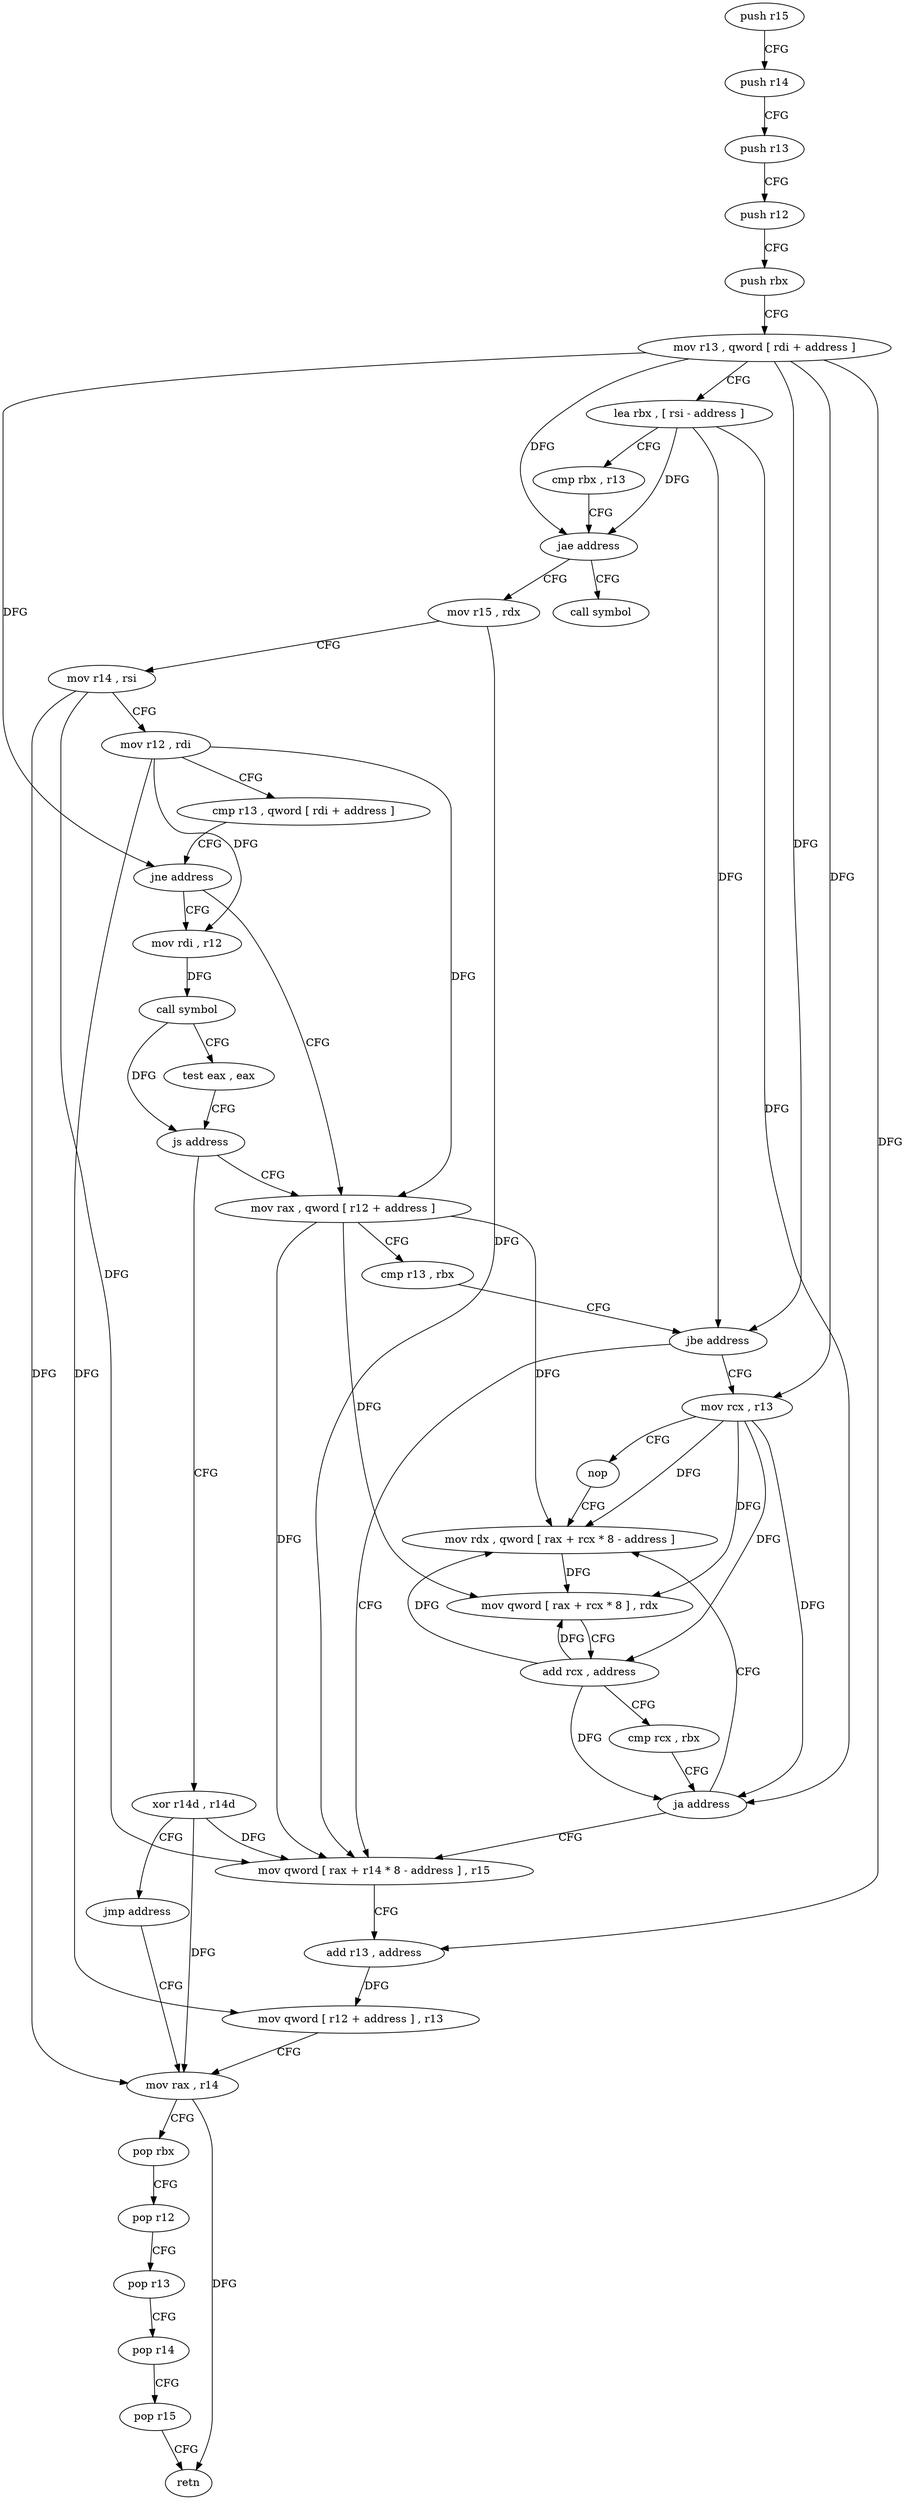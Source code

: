 digraph "func" {
"149216" [label = "push r15" ]
"149218" [label = "push r14" ]
"149220" [label = "push r13" ]
"149222" [label = "push r12" ]
"149224" [label = "push rbx" ]
"149225" [label = "mov r13 , qword [ rdi + address ]" ]
"149229" [label = "lea rbx , [ rsi - address ]" ]
"149233" [label = "cmp rbx , r13" ]
"149236" [label = "jae address" ]
"149330" [label = "call symbol" ]
"149238" [label = "mov r15 , rdx" ]
"149241" [label = "mov r14 , rsi" ]
"149244" [label = "mov r12 , rdi" ]
"149247" [label = "cmp r13 , qword [ rdi + address ]" ]
"149251" [label = "jne address" ]
"149265" [label = "mov rax , qword [ r12 + address ]" ]
"149253" [label = "mov rdi , r12" ]
"149270" [label = "cmp r13 , rbx" ]
"149273" [label = "jbe address" ]
"149298" [label = "mov qword [ rax + r14 * 8 - address ] , r15" ]
"149275" [label = "mov rcx , r13" ]
"149256" [label = "call symbol" ]
"149261" [label = "test eax , eax" ]
"149263" [label = "js address" ]
"149325" [label = "xor r14d , r14d" ]
"149303" [label = "add r13 , address" ]
"149307" [label = "mov qword [ r12 + address ] , r13" ]
"149312" [label = "mov rax , r14" ]
"149278" [label = "nop" ]
"149280" [label = "mov rdx , qword [ rax + rcx * 8 - address ]" ]
"149328" [label = "jmp address" ]
"149285" [label = "mov qword [ rax + rcx * 8 ] , rdx" ]
"149289" [label = "add rcx , address" ]
"149293" [label = "cmp rcx , rbx" ]
"149296" [label = "ja address" ]
"149315" [label = "pop rbx" ]
"149316" [label = "pop r12" ]
"149318" [label = "pop r13" ]
"149320" [label = "pop r14" ]
"149322" [label = "pop r15" ]
"149324" [label = "retn" ]
"149216" -> "149218" [ label = "CFG" ]
"149218" -> "149220" [ label = "CFG" ]
"149220" -> "149222" [ label = "CFG" ]
"149222" -> "149224" [ label = "CFG" ]
"149224" -> "149225" [ label = "CFG" ]
"149225" -> "149229" [ label = "CFG" ]
"149225" -> "149236" [ label = "DFG" ]
"149225" -> "149251" [ label = "DFG" ]
"149225" -> "149273" [ label = "DFG" ]
"149225" -> "149303" [ label = "DFG" ]
"149225" -> "149275" [ label = "DFG" ]
"149229" -> "149233" [ label = "CFG" ]
"149229" -> "149236" [ label = "DFG" ]
"149229" -> "149273" [ label = "DFG" ]
"149229" -> "149296" [ label = "DFG" ]
"149233" -> "149236" [ label = "CFG" ]
"149236" -> "149330" [ label = "CFG" ]
"149236" -> "149238" [ label = "CFG" ]
"149238" -> "149241" [ label = "CFG" ]
"149238" -> "149298" [ label = "DFG" ]
"149241" -> "149244" [ label = "CFG" ]
"149241" -> "149298" [ label = "DFG" ]
"149241" -> "149312" [ label = "DFG" ]
"149244" -> "149247" [ label = "CFG" ]
"149244" -> "149265" [ label = "DFG" ]
"149244" -> "149253" [ label = "DFG" ]
"149244" -> "149307" [ label = "DFG" ]
"149247" -> "149251" [ label = "CFG" ]
"149251" -> "149265" [ label = "CFG" ]
"149251" -> "149253" [ label = "CFG" ]
"149265" -> "149270" [ label = "CFG" ]
"149265" -> "149298" [ label = "DFG" ]
"149265" -> "149280" [ label = "DFG" ]
"149265" -> "149285" [ label = "DFG" ]
"149253" -> "149256" [ label = "DFG" ]
"149270" -> "149273" [ label = "CFG" ]
"149273" -> "149298" [ label = "CFG" ]
"149273" -> "149275" [ label = "CFG" ]
"149298" -> "149303" [ label = "CFG" ]
"149275" -> "149278" [ label = "CFG" ]
"149275" -> "149280" [ label = "DFG" ]
"149275" -> "149285" [ label = "DFG" ]
"149275" -> "149289" [ label = "DFG" ]
"149275" -> "149296" [ label = "DFG" ]
"149256" -> "149261" [ label = "CFG" ]
"149256" -> "149263" [ label = "DFG" ]
"149261" -> "149263" [ label = "CFG" ]
"149263" -> "149325" [ label = "CFG" ]
"149263" -> "149265" [ label = "CFG" ]
"149325" -> "149328" [ label = "CFG" ]
"149325" -> "149298" [ label = "DFG" ]
"149325" -> "149312" [ label = "DFG" ]
"149303" -> "149307" [ label = "DFG" ]
"149307" -> "149312" [ label = "CFG" ]
"149312" -> "149315" [ label = "CFG" ]
"149312" -> "149324" [ label = "DFG" ]
"149278" -> "149280" [ label = "CFG" ]
"149280" -> "149285" [ label = "DFG" ]
"149328" -> "149312" [ label = "CFG" ]
"149285" -> "149289" [ label = "CFG" ]
"149289" -> "149293" [ label = "CFG" ]
"149289" -> "149280" [ label = "DFG" ]
"149289" -> "149285" [ label = "DFG" ]
"149289" -> "149296" [ label = "DFG" ]
"149293" -> "149296" [ label = "CFG" ]
"149296" -> "149280" [ label = "CFG" ]
"149296" -> "149298" [ label = "CFG" ]
"149315" -> "149316" [ label = "CFG" ]
"149316" -> "149318" [ label = "CFG" ]
"149318" -> "149320" [ label = "CFG" ]
"149320" -> "149322" [ label = "CFG" ]
"149322" -> "149324" [ label = "CFG" ]
}
